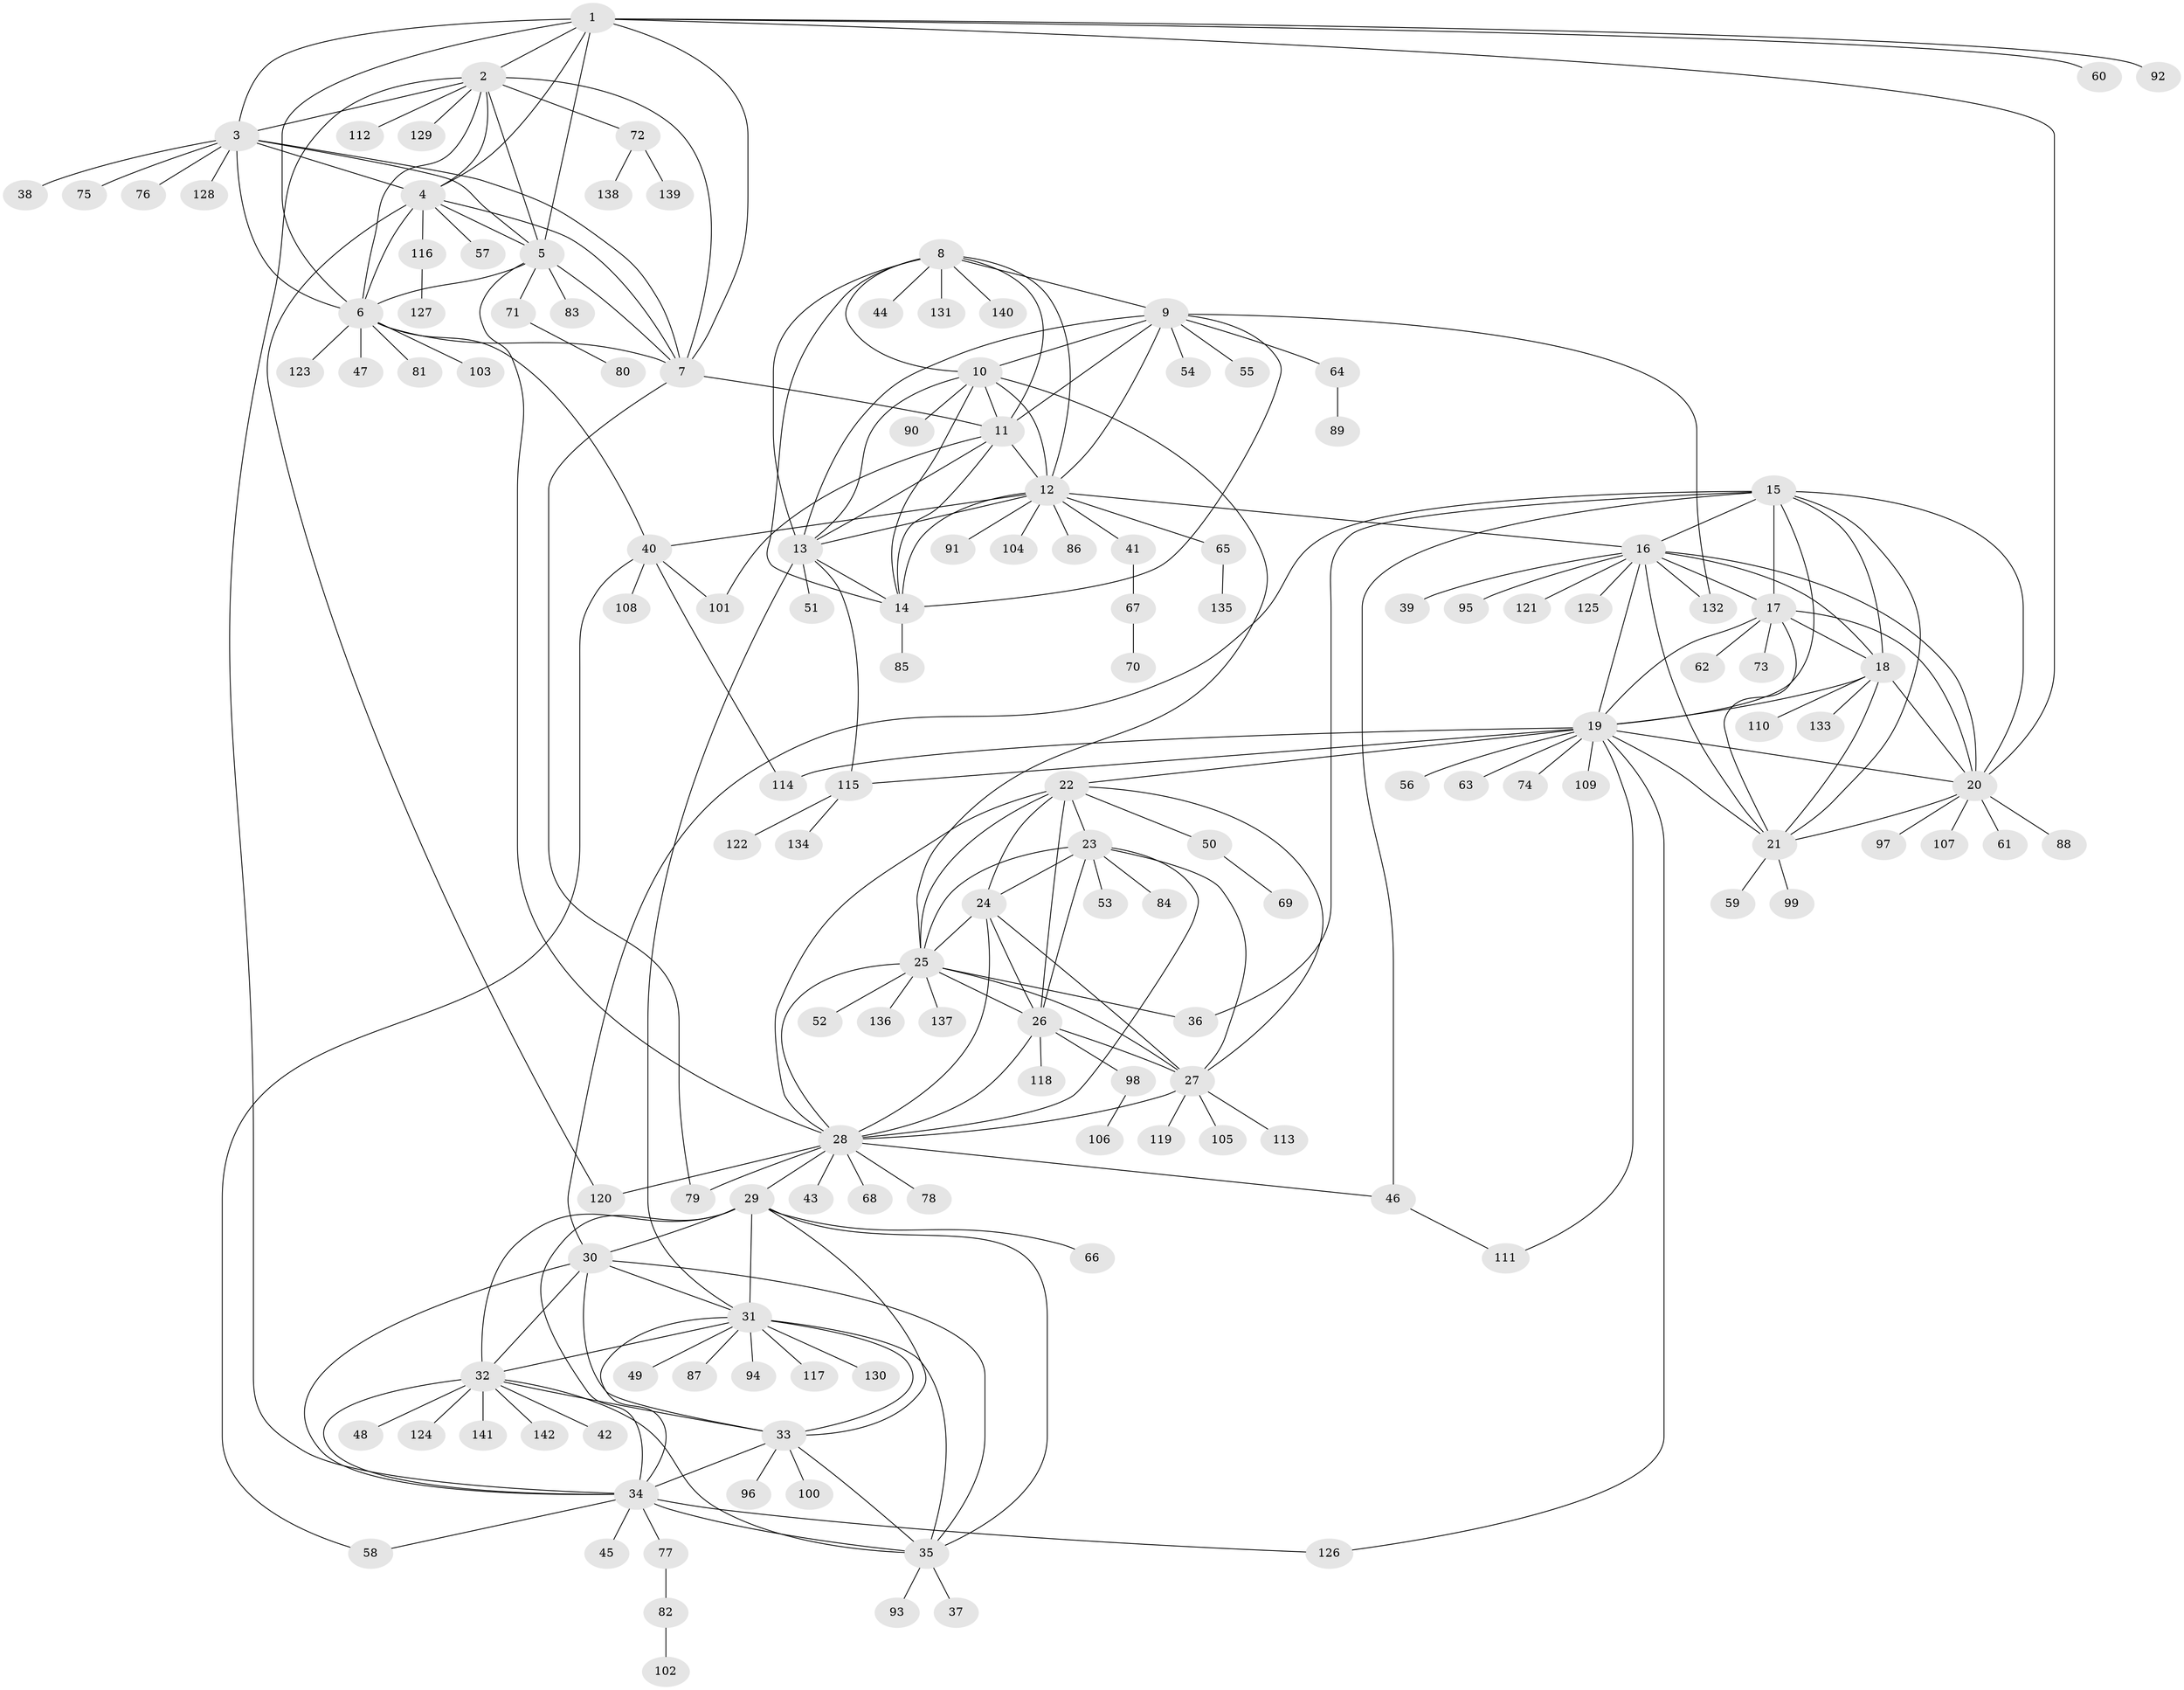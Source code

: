 // coarse degree distribution, {10: 0.02654867256637168, 8: 0.02654867256637168, 7: 0.035398230088495575, 19: 0.008849557522123894, 9: 0.04424778761061947, 11: 0.008849557522123894, 4: 0.017699115044247787, 5: 0.008849557522123894, 18: 0.008849557522123894, 6: 0.035398230088495575, 14: 0.008849557522123894, 2: 0.11504424778761062, 1: 0.6371681415929203, 3: 0.017699115044247787}
// Generated by graph-tools (version 1.1) at 2025/52/02/27/25 19:52:16]
// undirected, 142 vertices, 234 edges
graph export_dot {
graph [start="1"]
  node [color=gray90,style=filled];
  1;
  2;
  3;
  4;
  5;
  6;
  7;
  8;
  9;
  10;
  11;
  12;
  13;
  14;
  15;
  16;
  17;
  18;
  19;
  20;
  21;
  22;
  23;
  24;
  25;
  26;
  27;
  28;
  29;
  30;
  31;
  32;
  33;
  34;
  35;
  36;
  37;
  38;
  39;
  40;
  41;
  42;
  43;
  44;
  45;
  46;
  47;
  48;
  49;
  50;
  51;
  52;
  53;
  54;
  55;
  56;
  57;
  58;
  59;
  60;
  61;
  62;
  63;
  64;
  65;
  66;
  67;
  68;
  69;
  70;
  71;
  72;
  73;
  74;
  75;
  76;
  77;
  78;
  79;
  80;
  81;
  82;
  83;
  84;
  85;
  86;
  87;
  88;
  89;
  90;
  91;
  92;
  93;
  94;
  95;
  96;
  97;
  98;
  99;
  100;
  101;
  102;
  103;
  104;
  105;
  106;
  107;
  108;
  109;
  110;
  111;
  112;
  113;
  114;
  115;
  116;
  117;
  118;
  119;
  120;
  121;
  122;
  123;
  124;
  125;
  126;
  127;
  128;
  129;
  130;
  131;
  132;
  133;
  134;
  135;
  136;
  137;
  138;
  139;
  140;
  141;
  142;
  1 -- 2;
  1 -- 3;
  1 -- 4;
  1 -- 5;
  1 -- 6;
  1 -- 7;
  1 -- 20;
  1 -- 60;
  1 -- 92;
  2 -- 3;
  2 -- 4;
  2 -- 5;
  2 -- 6;
  2 -- 7;
  2 -- 34;
  2 -- 72;
  2 -- 112;
  2 -- 129;
  3 -- 4;
  3 -- 5;
  3 -- 6;
  3 -- 7;
  3 -- 38;
  3 -- 75;
  3 -- 76;
  3 -- 128;
  4 -- 5;
  4 -- 6;
  4 -- 7;
  4 -- 57;
  4 -- 116;
  4 -- 120;
  5 -- 6;
  5 -- 7;
  5 -- 28;
  5 -- 71;
  5 -- 83;
  6 -- 7;
  6 -- 40;
  6 -- 47;
  6 -- 81;
  6 -- 103;
  6 -- 123;
  7 -- 11;
  7 -- 79;
  8 -- 9;
  8 -- 10;
  8 -- 11;
  8 -- 12;
  8 -- 13;
  8 -- 14;
  8 -- 44;
  8 -- 131;
  8 -- 140;
  9 -- 10;
  9 -- 11;
  9 -- 12;
  9 -- 13;
  9 -- 14;
  9 -- 54;
  9 -- 55;
  9 -- 64;
  9 -- 132;
  10 -- 11;
  10 -- 12;
  10 -- 13;
  10 -- 14;
  10 -- 25;
  10 -- 90;
  11 -- 12;
  11 -- 13;
  11 -- 14;
  11 -- 101;
  12 -- 13;
  12 -- 14;
  12 -- 16;
  12 -- 40;
  12 -- 41;
  12 -- 65;
  12 -- 86;
  12 -- 91;
  12 -- 104;
  13 -- 14;
  13 -- 31;
  13 -- 51;
  13 -- 115;
  14 -- 85;
  15 -- 16;
  15 -- 17;
  15 -- 18;
  15 -- 19;
  15 -- 20;
  15 -- 21;
  15 -- 30;
  15 -- 36;
  15 -- 46;
  16 -- 17;
  16 -- 18;
  16 -- 19;
  16 -- 20;
  16 -- 21;
  16 -- 39;
  16 -- 95;
  16 -- 121;
  16 -- 125;
  16 -- 132;
  17 -- 18;
  17 -- 19;
  17 -- 20;
  17 -- 21;
  17 -- 62;
  17 -- 73;
  18 -- 19;
  18 -- 20;
  18 -- 21;
  18 -- 110;
  18 -- 133;
  19 -- 20;
  19 -- 21;
  19 -- 22;
  19 -- 56;
  19 -- 63;
  19 -- 74;
  19 -- 109;
  19 -- 111;
  19 -- 114;
  19 -- 115;
  19 -- 126;
  20 -- 21;
  20 -- 61;
  20 -- 88;
  20 -- 97;
  20 -- 107;
  21 -- 59;
  21 -- 99;
  22 -- 23;
  22 -- 24;
  22 -- 25;
  22 -- 26;
  22 -- 27;
  22 -- 28;
  22 -- 50;
  23 -- 24;
  23 -- 25;
  23 -- 26;
  23 -- 27;
  23 -- 28;
  23 -- 53;
  23 -- 84;
  24 -- 25;
  24 -- 26;
  24 -- 27;
  24 -- 28;
  25 -- 26;
  25 -- 27;
  25 -- 28;
  25 -- 36;
  25 -- 52;
  25 -- 136;
  25 -- 137;
  26 -- 27;
  26 -- 28;
  26 -- 98;
  26 -- 118;
  27 -- 28;
  27 -- 105;
  27 -- 113;
  27 -- 119;
  28 -- 29;
  28 -- 43;
  28 -- 46;
  28 -- 68;
  28 -- 78;
  28 -- 79;
  28 -- 120;
  29 -- 30;
  29 -- 31;
  29 -- 32;
  29 -- 33;
  29 -- 34;
  29 -- 35;
  29 -- 66;
  30 -- 31;
  30 -- 32;
  30 -- 33;
  30 -- 34;
  30 -- 35;
  31 -- 32;
  31 -- 33;
  31 -- 34;
  31 -- 35;
  31 -- 49;
  31 -- 87;
  31 -- 94;
  31 -- 117;
  31 -- 130;
  32 -- 33;
  32 -- 34;
  32 -- 35;
  32 -- 42;
  32 -- 48;
  32 -- 124;
  32 -- 141;
  32 -- 142;
  33 -- 34;
  33 -- 35;
  33 -- 96;
  33 -- 100;
  34 -- 35;
  34 -- 45;
  34 -- 58;
  34 -- 77;
  34 -- 126;
  35 -- 37;
  35 -- 93;
  40 -- 58;
  40 -- 101;
  40 -- 108;
  40 -- 114;
  41 -- 67;
  46 -- 111;
  50 -- 69;
  64 -- 89;
  65 -- 135;
  67 -- 70;
  71 -- 80;
  72 -- 138;
  72 -- 139;
  77 -- 82;
  82 -- 102;
  98 -- 106;
  115 -- 122;
  115 -- 134;
  116 -- 127;
}
